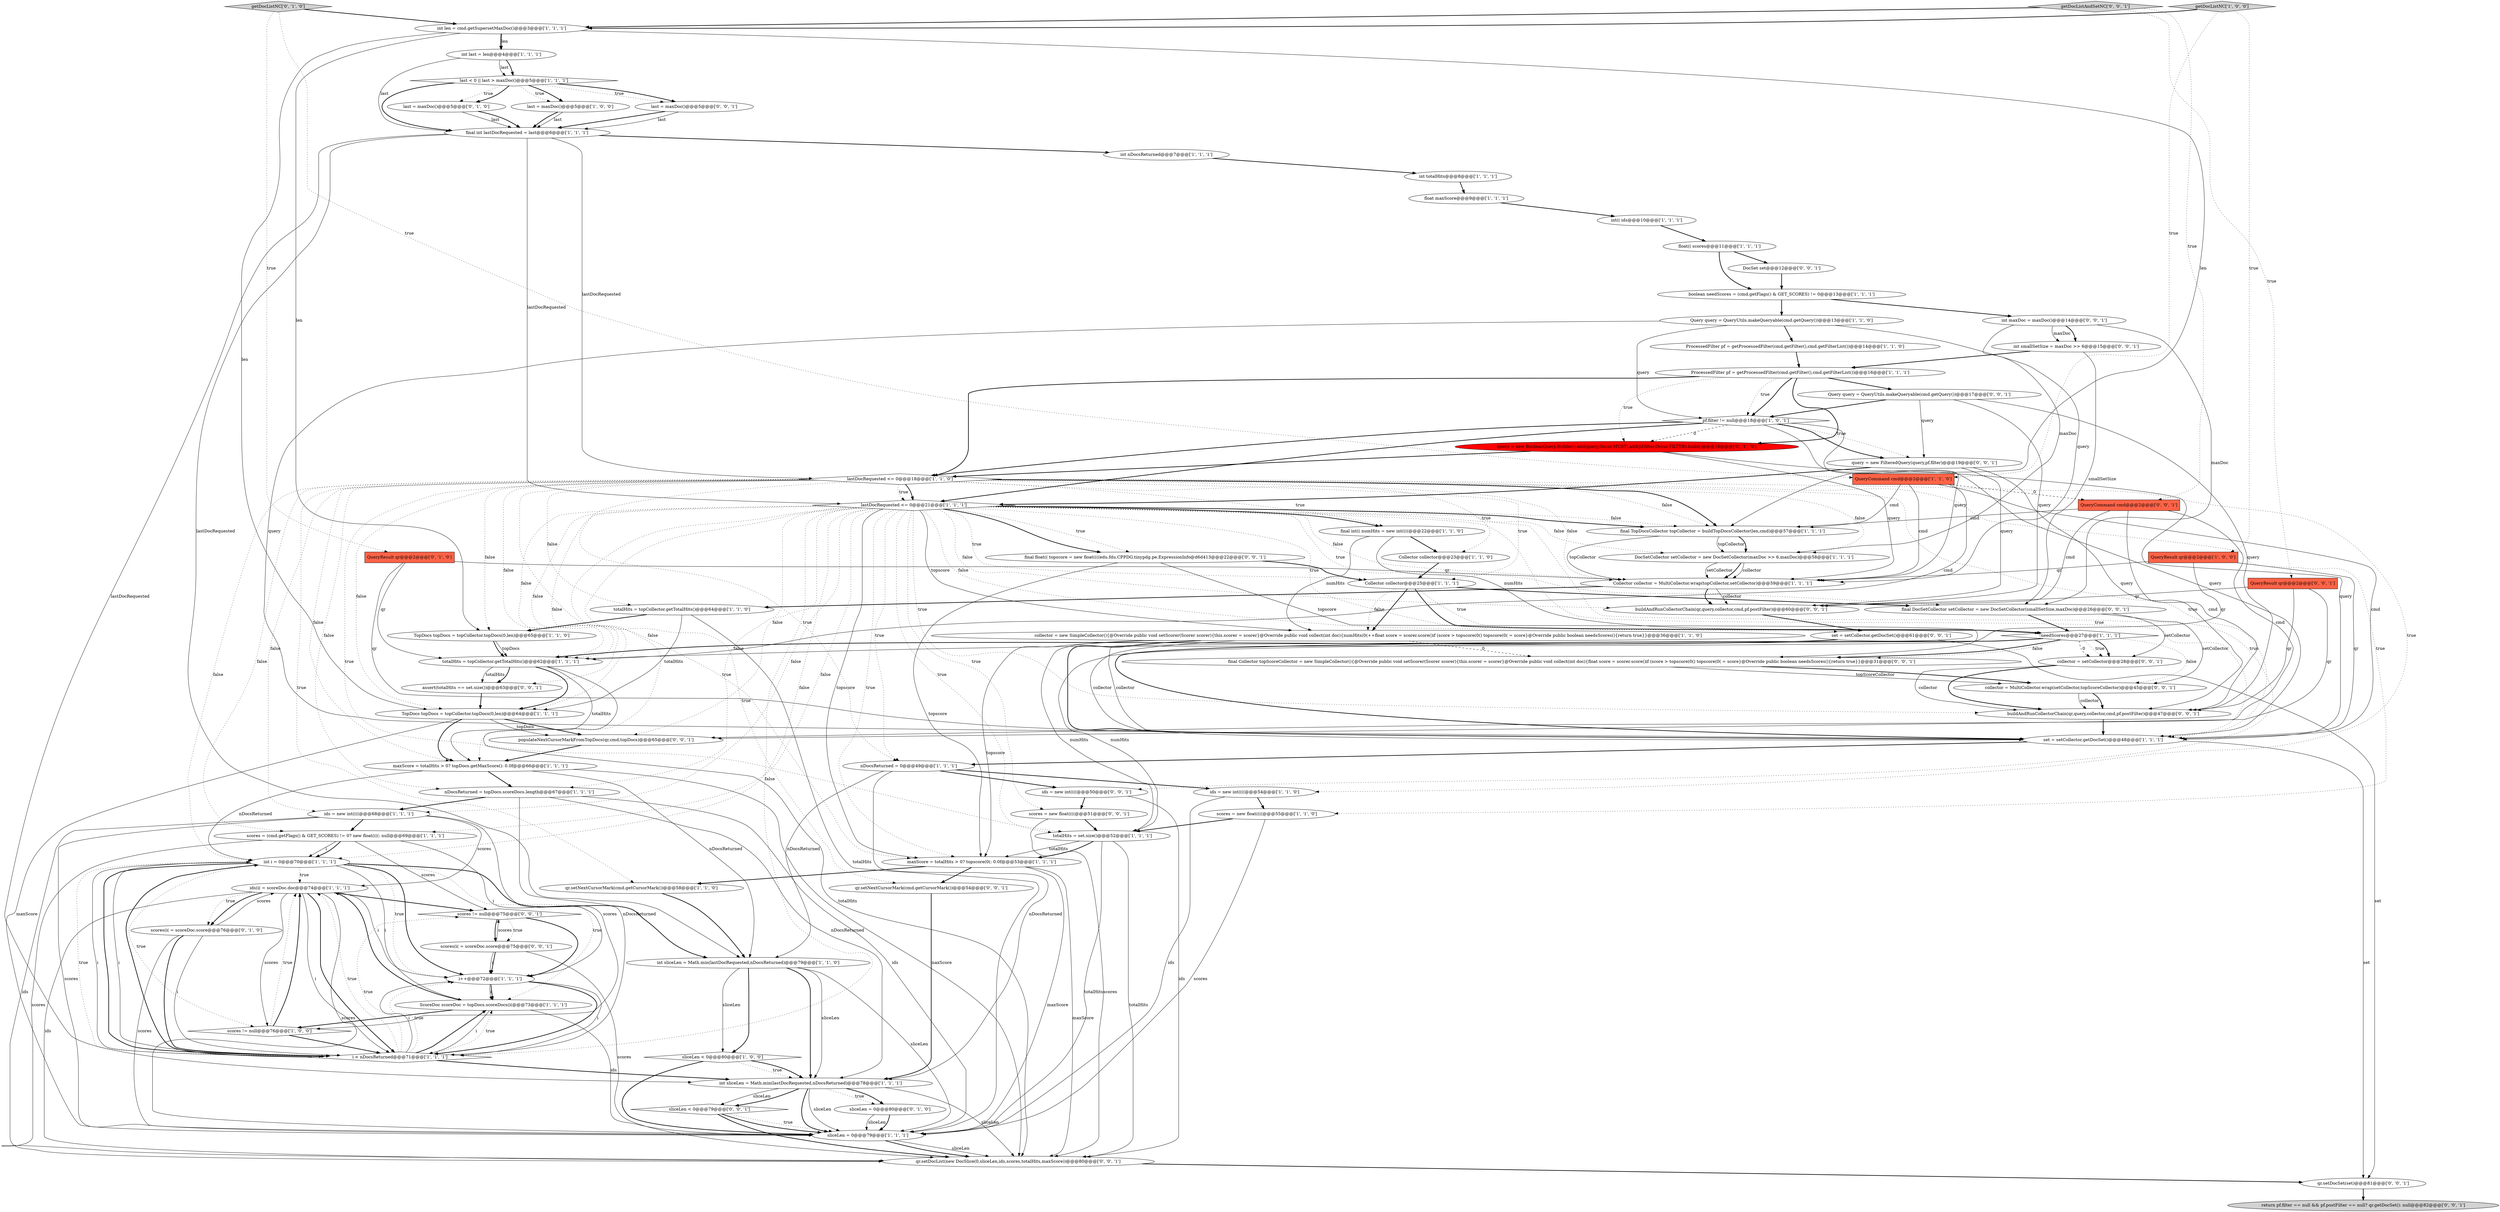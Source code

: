 digraph {
35 [style = filled, label = "pf.filter != null@@@18@@@['1', '0', '1']", fillcolor = white, shape = diamond image = "AAA0AAABBB1BBB"];
13 [style = filled, label = "int nDocsReturned@@@7@@@['1', '1', '1']", fillcolor = white, shape = ellipse image = "AAA0AAABBB1BBB"];
7 [style = filled, label = "totalHits = topCollector.getTotalHits()@@@62@@@['1', '1', '1']", fillcolor = white, shape = ellipse image = "AAA0AAABBB1BBB"];
54 [style = filled, label = "QueryResult qr@@@2@@@['0', '1', '0']", fillcolor = tomato, shape = box image = "AAA0AAABBB2BBB"];
28 [style = filled, label = "lastDocRequested <= 0@@@18@@@['1', '1', '0']", fillcolor = white, shape = diamond image = "AAA0AAABBB1BBB"];
12 [style = filled, label = "final int lastDocRequested = last@@@6@@@['1', '1', '1']", fillcolor = white, shape = ellipse image = "AAA0AAABBB1BBB"];
80 [style = filled, label = "query = new FilteredQuery(query,pf.filter)@@@19@@@['0', '0', '1']", fillcolor = white, shape = ellipse image = "AAA0AAABBB3BBB"];
20 [style = filled, label = "qr.setNextCursorMark(cmd.getCursorMark())@@@58@@@['1', '1', '0']", fillcolor = white, shape = ellipse image = "AAA0AAABBB1BBB"];
72 [style = filled, label = "scores != null@@@75@@@['0', '0', '1']", fillcolor = white, shape = diamond image = "AAA0AAABBB3BBB"];
63 [style = filled, label = "scores = new float((((@@@51@@@['0', '0', '1']", fillcolor = white, shape = ellipse image = "AAA0AAABBB3BBB"];
56 [style = filled, label = "scores(i( = scoreDoc.score@@@76@@@['0', '1', '0']", fillcolor = white, shape = ellipse image = "AAA0AAABBB2BBB"];
61 [style = filled, label = "Query query = QueryUtils.makeQueryable(cmd.getQuery())@@@17@@@['0', '0', '1']", fillcolor = white, shape = ellipse image = "AAA0AAABBB3BBB"];
33 [style = filled, label = "float maxScore@@@9@@@['1', '1', '1']", fillcolor = white, shape = ellipse image = "AAA0AAABBB1BBB"];
79 [style = filled, label = "collector = MultiCollector.wrap(setCollector,topScoreCollector)@@@45@@@['0', '0', '1']", fillcolor = white, shape = ellipse image = "AAA0AAABBB3BBB"];
8 [style = filled, label = "int i = 0@@@70@@@['1', '1', '1']", fillcolor = white, shape = ellipse image = "AAA0AAABBB1BBB"];
14 [style = filled, label = "last = maxDoc()@@@5@@@['1', '0', '0']", fillcolor = white, shape = ellipse image = "AAA0AAABBB1BBB"];
10 [style = filled, label = "Collector collector@@@23@@@['1', '1', '0']", fillcolor = white, shape = ellipse image = "AAA0AAABBB1BBB"];
24 [style = filled, label = "Collector collector@@@25@@@['1', '1', '1']", fillcolor = white, shape = ellipse image = "AAA0AAABBB1BBB"];
50 [style = filled, label = "ids(i( = scoreDoc.doc@@@74@@@['1', '1', '1']", fillcolor = white, shape = ellipse image = "AAA0AAABBB1BBB"];
30 [style = filled, label = "totalHits = set.size()@@@52@@@['1', '1', '1']", fillcolor = white, shape = ellipse image = "AAA0AAABBB1BBB"];
27 [style = filled, label = "collector = new SimpleCollector(){@Override public void setScorer(Scorer scorer){this.scorer = scorer}@Override public void collect(int doc){numHits(0(++float score = scorer.score()if (score > topscore(0() topscore(0( = score}@Override public boolean needsScores(){return true}}@@@36@@@['1', '1', '0']", fillcolor = white, shape = ellipse image = "AAA0AAABBB1BBB"];
3 [style = filled, label = "int(( ids@@@10@@@['1', '1', '1']", fillcolor = white, shape = ellipse image = "AAA0AAABBB1BBB"];
45 [style = filled, label = "ids = new int((((@@@54@@@['1', '1', '0']", fillcolor = white, shape = ellipse image = "AAA0AAABBB1BBB"];
83 [style = filled, label = "return pf.filter == null && pf.postFilter == null? qr.getDocSet(): null@@@82@@@['0', '0', '1']", fillcolor = lightgray, shape = ellipse image = "AAA0AAABBB3BBB"];
68 [style = filled, label = "ids = new int((((@@@50@@@['0', '0', '1']", fillcolor = white, shape = ellipse image = "AAA0AAABBB3BBB"];
0 [style = filled, label = "int sliceLen = Math.min(lastDocRequested,nDocsReturned)@@@79@@@['1', '1', '0']", fillcolor = white, shape = ellipse image = "AAA0AAABBB1BBB"];
18 [style = filled, label = "last < 0 || last > maxDoc()@@@5@@@['1', '1', '1']", fillcolor = white, shape = diamond image = "AAA0AAABBB1BBB"];
4 [style = filled, label = "i++@@@72@@@['1', '1', '1']", fillcolor = white, shape = ellipse image = "AAA0AAABBB1BBB"];
38 [style = filled, label = "totalHits = topCollector.getTotalHits()@@@64@@@['1', '1', '0']", fillcolor = white, shape = ellipse image = "AAA0AAABBB1BBB"];
37 [style = filled, label = "lastDocRequested <= 0@@@21@@@['1', '1', '1']", fillcolor = white, shape = diamond image = "AAA0AAABBB1BBB"];
1 [style = filled, label = "nDocsReturned = 0@@@49@@@['1', '1', '1']", fillcolor = white, shape = ellipse image = "AAA0AAABBB1BBB"];
55 [style = filled, label = "query = new BooleanQuery.Builder().add(query,Occur.MUST).add(pf.filter,Occur.FILTER).build()@@@16@@@['0', '1', '0']", fillcolor = red, shape = ellipse image = "AAA1AAABBB2BBB"];
65 [style = filled, label = "DocSet set@@@12@@@['0', '0', '1']", fillcolor = white, shape = ellipse image = "AAA0AAABBB3BBB"];
26 [style = filled, label = "nDocsReturned = topDocs.scoreDocs.length@@@67@@@['1', '1', '1']", fillcolor = white, shape = ellipse image = "AAA0AAABBB1BBB"];
9 [style = filled, label = "ids = new int((((@@@68@@@['1', '1', '1']", fillcolor = white, shape = ellipse image = "AAA0AAABBB1BBB"];
36 [style = filled, label = "set = setCollector.getDocSet()@@@48@@@['1', '1', '1']", fillcolor = white, shape = ellipse image = "AAA0AAABBB1BBB"];
66 [style = filled, label = "sliceLen < 0@@@79@@@['0', '0', '1']", fillcolor = white, shape = diamond image = "AAA0AAABBB3BBB"];
78 [style = filled, label = "QueryCommand cmd@@@2@@@['0', '0', '1']", fillcolor = tomato, shape = box image = "AAA0AAABBB3BBB"];
41 [style = filled, label = "int totalHits@@@8@@@['1', '1', '1']", fillcolor = white, shape = ellipse image = "AAA0AAABBB1BBB"];
19 [style = filled, label = "QueryResult qr@@@2@@@['1', '0', '0']", fillcolor = tomato, shape = box image = "AAA0AAABBB1BBB"];
15 [style = filled, label = "!needScores@@@27@@@['1', '1', '1']", fillcolor = white, shape = diamond image = "AAA0AAABBB1BBB"];
42 [style = filled, label = "Collector collector = MultiCollector.wrap(topCollector,setCollector)@@@59@@@['1', '1', '1']", fillcolor = white, shape = ellipse image = "AAA0AAABBB1BBB"];
43 [style = filled, label = "final int(( numHits = new int((((@@@22@@@['1', '1', '0']", fillcolor = white, shape = ellipse image = "AAA0AAABBB1BBB"];
74 [style = filled, label = "final float(( topscore = new float((((edu.fdu.CPPDG.tinypdg.pe.ExpressionInfo@d6d413@@@22@@@['0', '0', '1']", fillcolor = white, shape = ellipse image = "AAA0AAABBB3BBB"];
76 [style = filled, label = "set = setCollector.getDocSet()@@@61@@@['0', '0', '1']", fillcolor = white, shape = ellipse image = "AAA0AAABBB3BBB"];
11 [style = filled, label = "getDocListNC['1', '0', '0']", fillcolor = lightgray, shape = diamond image = "AAA0AAABBB1BBB"];
77 [style = filled, label = "assert(totalHits == set.size())@@@63@@@['0', '0', '1']", fillcolor = white, shape = ellipse image = "AAA0AAABBB3BBB"];
5 [style = filled, label = "ProcessedFilter pf = getProcessedFilter(cmd.getFilter(),cmd.getFilterList())@@@14@@@['1', '1', '0']", fillcolor = white, shape = ellipse image = "AAA0AAABBB1BBB"];
52 [style = filled, label = "TopDocs topDocs = topCollector.topDocs(0,len)@@@64@@@['1', '1', '1']", fillcolor = white, shape = ellipse image = "AAA0AAABBB1BBB"];
40 [style = filled, label = "sliceLen = 0@@@79@@@['1', '1', '1']", fillcolor = white, shape = ellipse image = "AAA0AAABBB1BBB"];
34 [style = filled, label = "maxScore = totalHits > 0? topDocs.getMaxScore(): 0.0f@@@66@@@['1', '1', '1']", fillcolor = white, shape = ellipse image = "AAA0AAABBB1BBB"];
85 [style = filled, label = "qr.setDocSet(set)@@@81@@@['0', '0', '1']", fillcolor = white, shape = ellipse image = "AAA0AAABBB3BBB"];
81 [style = filled, label = "qr.setDocList(new DocSlice(0,sliceLen,ids,scores,totalHits,maxScore))@@@80@@@['0', '0', '1']", fillcolor = white, shape = ellipse image = "AAA0AAABBB3BBB"];
17 [style = filled, label = "TopDocs topDocs = topCollector.topDocs(0,len)@@@65@@@['1', '1', '0']", fillcolor = white, shape = ellipse image = "AAA0AAABBB1BBB"];
75 [style = filled, label = "final Collector topScoreCollector = new SimpleCollector(){@Override public void setScorer(Scorer scorer){this.scorer = scorer}@Override public void collect(int doc){float score = scorer.score()if (score > topscore(0() topscore(0( = score}@Override public boolean needsScores(){return true}}@@@31@@@['0', '0', '1']", fillcolor = white, shape = ellipse image = "AAA0AAABBB3BBB"];
62 [style = filled, label = "QueryResult qr@@@2@@@['0', '0', '1']", fillcolor = tomato, shape = box image = "AAA0AAABBB3BBB"];
53 [style = filled, label = "last = maxDoc()@@@5@@@['0', '1', '0']", fillcolor = white, shape = ellipse image = "AAA0AAABBB2BBB"];
57 [style = filled, label = "getDocListNC['0', '1', '0']", fillcolor = lightgray, shape = diamond image = "AAA0AAABBB2BBB"];
39 [style = filled, label = "ProcessedFilter pf = getProcessedFilter(cmd.getFilter(),cmd.getFilterList())@@@16@@@['1', '1', '1']", fillcolor = white, shape = ellipse image = "AAA0AAABBB1BBB"];
2 [style = filled, label = "final TopDocsCollector topCollector = buildTopDocsCollector(len,cmd)@@@57@@@['1', '1', '1']", fillcolor = white, shape = ellipse image = "AAA0AAABBB1BBB"];
49 [style = filled, label = "scores != null@@@76@@@['1', '0', '0']", fillcolor = white, shape = diamond image = "AAA0AAABBB1BBB"];
16 [style = filled, label = "scores = (cmd.getFlags() & GET_SCORES) != 0? new float((((: null@@@69@@@['1', '1', '1']", fillcolor = white, shape = ellipse image = "AAA0AAABBB1BBB"];
86 [style = filled, label = "getDocListAndSetNC['0', '0', '1']", fillcolor = lightgray, shape = diamond image = "AAA0AAABBB3BBB"];
22 [style = filled, label = "ScoreDoc scoreDoc = topDocs.scoreDocs(i(@@@73@@@['1', '1', '1']", fillcolor = white, shape = ellipse image = "AAA0AAABBB1BBB"];
82 [style = filled, label = "final DocSetCollector setCollector = new DocSetCollector(smallSetSize,maxDoc)@@@26@@@['0', '0', '1']", fillcolor = white, shape = ellipse image = "AAA0AAABBB3BBB"];
48 [style = filled, label = "scores = new float((((@@@55@@@['1', '1', '0']", fillcolor = white, shape = ellipse image = "AAA0AAABBB1BBB"];
21 [style = filled, label = "sliceLen < 0@@@80@@@['1', '0', '0']", fillcolor = white, shape = diamond image = "AAA0AAABBB1BBB"];
84 [style = filled, label = "qr.setNextCursorMark(cmd.getCursorMark())@@@54@@@['0', '0', '1']", fillcolor = white, shape = ellipse image = "AAA0AAABBB3BBB"];
59 [style = filled, label = "collector = setCollector@@@28@@@['0', '0', '1']", fillcolor = white, shape = ellipse image = "AAA0AAABBB3BBB"];
64 [style = filled, label = "buildAndRunCollectorChain(qr,query,collector,cmd,pf.postFilter)@@@47@@@['0', '0', '1']", fillcolor = white, shape = ellipse image = "AAA0AAABBB3BBB"];
25 [style = filled, label = "int len = cmd.getSupersetMaxDoc()@@@3@@@['1', '1', '1']", fillcolor = white, shape = ellipse image = "AAA0AAABBB1BBB"];
71 [style = filled, label = "buildAndRunCollectorChain(qr,query,collector,cmd,pf.postFilter)@@@60@@@['0', '0', '1']", fillcolor = white, shape = ellipse image = "AAA0AAABBB3BBB"];
44 [style = filled, label = "int last = len@@@4@@@['1', '1', '1']", fillcolor = white, shape = ellipse image = "AAA0AAABBB1BBB"];
29 [style = filled, label = "int sliceLen = Math.min(lastDocRequested,nDocsReturned)@@@78@@@['1', '1', '1']", fillcolor = white, shape = ellipse image = "AAA0AAABBB1BBB"];
23 [style = filled, label = "maxScore = totalHits > 0? topscore(0(: 0.0f@@@53@@@['1', '1', '1']", fillcolor = white, shape = ellipse image = "AAA0AAABBB1BBB"];
60 [style = filled, label = "int smallSetSize = maxDoc >> 6@@@15@@@['0', '0', '1']", fillcolor = white, shape = ellipse image = "AAA0AAABBB3BBB"];
32 [style = filled, label = "QueryCommand cmd@@@2@@@['1', '1', '0']", fillcolor = tomato, shape = box image = "AAA0AAABBB1BBB"];
58 [style = filled, label = "sliceLen = 0@@@80@@@['0', '1', '0']", fillcolor = white, shape = ellipse image = "AAA0AAABBB2BBB"];
6 [style = filled, label = "boolean needScores = (cmd.getFlags() & GET_SCORES) != 0@@@13@@@['1', '1', '1']", fillcolor = white, shape = ellipse image = "AAA0AAABBB1BBB"];
31 [style = filled, label = "float(( scores@@@11@@@['1', '1', '1']", fillcolor = white, shape = ellipse image = "AAA0AAABBB1BBB"];
69 [style = filled, label = "int maxDoc = maxDoc()@@@14@@@['0', '0', '1']", fillcolor = white, shape = ellipse image = "AAA0AAABBB3BBB"];
47 [style = filled, label = "DocSetCollector setCollector = new DocSetCollector(maxDoc >> 6,maxDoc)@@@58@@@['1', '1', '1']", fillcolor = white, shape = ellipse image = "AAA0AAABBB1BBB"];
70 [style = filled, label = "scores(i( = scoreDoc.score@@@75@@@['0', '0', '1']", fillcolor = white, shape = ellipse image = "AAA0AAABBB3BBB"];
73 [style = filled, label = "last = maxDoc()@@@5@@@['0', '0', '1']", fillcolor = white, shape = ellipse image = "AAA0AAABBB3BBB"];
46 [style = filled, label = "i < nDocsReturned@@@71@@@['1', '1', '1']", fillcolor = white, shape = diamond image = "AAA0AAABBB1BBB"];
51 [style = filled, label = "Query query = QueryUtils.makeQueryable(cmd.getQuery())@@@13@@@['1', '1', '0']", fillcolor = white, shape = ellipse image = "AAA0AAABBB1BBB"];
67 [style = filled, label = "populateNextCursorMarkFromTopDocs(qr,cmd,topDocs)@@@65@@@['0', '0', '1']", fillcolor = white, shape = ellipse image = "AAA0AAABBB3BBB"];
0->40 [style = solid, label="sliceLen"];
51->5 [style = bold, label=""];
64->36 [style = bold, label=""];
55->42 [style = solid, label="query"];
42->71 [style = bold, label=""];
17->7 [style = solid, label="topDocs"];
73->12 [style = solid, label="last"];
69->60 [style = bold, label=""];
61->71 [style = solid, label="query"];
26->29 [style = solid, label="nDocsReturned"];
10->24 [style = bold, label=""];
19->7 [style = solid, label="qr"];
47->42 [style = solid, label="collector"];
20->0 [style = bold, label=""];
73->12 [style = bold, label=""];
54->42 [style = solid, label="qr"];
39->61 [style = bold, label=""];
26->46 [style = solid, label="nDocsReturned"];
26->9 [style = bold, label=""];
50->56 [style = bold, label=""];
38->40 [style = solid, label="totalHits"];
84->29 [style = bold, label=""];
37->1 [style = dotted, label="true"];
72->4 [style = bold, label=""];
7->52 [style = bold, label=""];
6->69 [style = bold, label=""];
45->48 [style = bold, label=""];
8->4 [style = dotted, label="true"];
25->44 [style = bold, label=""];
9->16 [style = bold, label=""];
39->55 [style = dotted, label="true"];
28->2 [style = dotted, label="false"];
35->36 [style = solid, label="query"];
79->64 [style = solid, label="collector"];
8->0 [style = bold, label=""];
1->68 [style = bold, label=""];
28->30 [style = dotted, label="true"];
37->7 [style = dotted, label="false"];
37->43 [style = bold, label=""];
0->29 [style = solid, label="sliceLen"];
27->36 [style = solid, label="collector"];
37->15 [style = dotted, label="true"];
37->8 [style = dotted, label="false"];
18->73 [style = dotted, label="true"];
31->6 [style = bold, label=""];
67->34 [style = bold, label=""];
29->66 [style = solid, label="sliceLen"];
32->78 [style = dashed, label="0"];
14->12 [style = solid, label="last"];
1->0 [style = solid, label="nDocsReturned"];
34->26 [style = bold, label=""];
34->0 [style = solid, label="nDocsReturned"];
35->37 [style = bold, label=""];
52->67 [style = bold, label=""];
37->42 [style = dotted, label="false"];
0->21 [style = solid, label="sliceLen"];
44->12 [style = solid, label="last"];
15->59 [style = dashed, label="0"];
82->59 [style = solid, label="setCollector"];
12->28 [style = solid, label="lastDocRequested"];
43->27 [style = solid, label="numHits"];
28->47 [style = dotted, label="false"];
8->22 [style = dotted, label="true"];
37->63 [style = dotted, label="true"];
37->36 [style = dotted, label="true"];
44->18 [style = bold, label=""];
28->38 [style = dotted, label="false"];
16->4 [style = solid, label="i"];
61->80 [style = solid, label="query"];
80->71 [style = solid, label="query"];
9->50 [style = solid, label="scores"];
75->79 [style = solid, label="topScoreCollector"];
2->42 [style = solid, label="topCollector"];
7->77 [style = solid, label="totalHits"];
8->4 [style = bold, label=""];
60->39 [style = bold, label=""];
51->35 [style = solid, label="query"];
29->81 [style = solid, label="sliceLen"];
24->27 [style = bold, label=""];
82->79 [style = solid, label="setCollector"];
68->81 [style = solid, label="ids"];
70->81 [style = solid, label="scores"];
11->25 [style = bold, label=""];
4->46 [style = bold, label=""];
37->47 [style = dotted, label="false"];
37->16 [style = dotted, label="false"];
39->35 [style = dotted, label="true"];
37->34 [style = dotted, label="false"];
59->64 [style = bold, label=""];
55->36 [style = solid, label="query"];
28->10 [style = dotted, label="true"];
28->37 [style = bold, label=""];
74->75 [style = solid, label="topscore"];
33->3 [style = bold, label=""];
37->67 [style = dotted, label="false"];
8->46 [style = dotted, label="true"];
5->39 [style = bold, label=""];
57->54 [style = dotted, label="true"];
35->80 [style = dotted, label="true"];
21->29 [style = dotted, label="true"];
8->46 [style = solid, label="i"];
22->50 [style = bold, label=""];
18->12 [style = bold, label=""];
56->46 [style = bold, label=""];
0->29 [style = bold, label=""];
28->36 [style = dotted, label="true"];
29->66 [style = bold, label=""];
0->21 [style = bold, label=""];
37->46 [style = dotted, label="false"];
86->78 [style = dotted, label="true"];
32->42 [style = solid, label="cmd"];
57->25 [style = bold, label=""];
40->81 [style = bold, label=""];
37->64 [style = dotted, label="true"];
30->23 [style = solid, label="totalHits"];
38->52 [style = solid, label="totalHits"];
51->42 [style = solid, label="query"];
32->7 [style = solid, label="cmd"];
30->81 [style = solid, label="totalHits"];
22->49 [style = bold, label=""];
65->6 [style = bold, label=""];
35->80 [style = bold, label=""];
37->74 [style = bold, label=""];
35->28 [style = bold, label=""];
16->81 [style = solid, label="scores"];
56->50 [style = solid, label="scores"];
27->30 [style = solid, label="numHits"];
70->72 [style = solid, label="scores"];
8->50 [style = dotted, label="true"];
22->46 [style = solid, label="i"];
86->62 [style = dotted, label="true"];
28->8 [style = dotted, label="false"];
21->29 [style = bold, label=""];
24->82 [style = bold, label=""];
28->24 [style = dotted, label="true"];
28->16 [style = dotted, label="false"];
69->60 [style = solid, label="maxDoc"];
9->81 [style = solid, label="ids"];
37->23 [style = solid, label="topscore"];
78->64 [style = solid, label="cmd"];
39->35 [style = bold, label=""];
50->49 [style = solid, label="scores"];
63->81 [style = solid, label="scores"];
49->46 [style = bold, label=""];
47->42 [style = solid, label="setCollector"];
37->77 [style = dotted, label="false"];
50->40 [style = solid, label="scores"];
53->12 [style = solid, label="last"];
58->40 [style = solid, label="sliceLen"];
43->10 [style = bold, label=""];
29->40 [style = bold, label=""];
28->23 [style = dotted, label="true"];
11->19 [style = dotted, label="true"];
35->42 [style = solid, label="query"];
62->67 [style = solid, label="qr"];
75->79 [style = bold, label=""];
15->75 [style = bold, label=""];
50->72 [style = bold, label=""];
15->59 [style = dotted, label="true"];
28->37 [style = dotted, label="true"];
1->45 [style = bold, label=""];
25->52 [style = solid, label="len"];
15->36 [style = solid, label="collector"];
16->8 [style = solid, label="i"];
48->40 [style = solid, label="scores"];
12->37 [style = solid, label="lastDocRequested"];
54->7 [style = solid, label="qr"];
62->64 [style = solid, label="qr"];
42->38 [style = bold, label=""];
38->17 [style = bold, label=""];
26->40 [style = solid, label="ids"];
15->36 [style = bold, label=""];
4->22 [style = bold, label=""];
18->73 [style = bold, label=""];
12->29 [style = solid, label="lastDocRequested"];
28->17 [style = dotted, label="false"];
18->53 [style = dotted, label="true"];
46->4 [style = solid, label="i"];
19->36 [style = solid, label="qr"];
23->20 [style = bold, label=""];
35->55 [style = dashed, label="0"];
23->84 [style = bold, label=""];
50->4 [style = solid, label="i"];
74->24 [style = bold, label=""];
42->71 [style = solid, label="collector"];
37->74 [style = dotted, label="true"];
47->42 [style = bold, label=""];
19->42 [style = solid, label="qr"];
16->8 [style = bold, label=""];
28->20 [style = dotted, label="true"];
52->67 [style = solid, label="topDocs"];
86->25 [style = bold, label=""];
68->63 [style = bold, label=""];
6->51 [style = bold, label=""];
49->50 [style = dotted, label="true"];
46->8 [style = solid, label="i"];
76->85 [style = solid, label="set"];
37->2 [style = dotted, label="false"];
15->30 [style = solid, label="numHits"];
44->18 [style = solid, label="last"];
28->1 [style = dotted, label="true"];
28->45 [style = dotted, label="true"];
80->37 [style = bold, label=""];
51->36 [style = solid, label="query"];
60->82 [style = solid, label="smallSetSize"];
49->50 [style = bold, label=""];
32->2 [style = solid, label="cmd"];
9->40 [style = solid, label="scores"];
7->77 [style = bold, label=""];
46->29 [style = bold, label=""];
37->26 [style = dotted, label="false"];
2->47 [style = solid, label="topCollector"];
74->23 [style = solid, label="topscore"];
13->41 [style = bold, label=""];
71->76 [style = bold, label=""];
12->13 [style = bold, label=""];
27->75 [style = dashed, label="0"];
25->2 [style = solid, label="len"];
59->64 [style = solid, label="collector"];
28->9 [style = dotted, label="false"];
22->40 [style = solid, label="ids"];
7->34 [style = solid, label="totalHits"];
32->36 [style = solid, label="cmd"];
23->40 [style = solid, label="maxScore"];
69->82 [style = solid, label="maxDoc"];
4->46 [style = solid, label="i"];
46->8 [style = bold, label=""];
46->50 [style = dotted, label="true"];
23->81 [style = solid, label="maxScore"];
78->71 [style = solid, label="cmd"];
72->70 [style = dotted, label="true"];
28->43 [style = dotted, label="true"];
66->81 [style = bold, label=""];
70->4 [style = bold, label=""];
40->81 [style = solid, label="sliceLen"];
37->2 [style = bold, label=""];
37->82 [style = dotted, label="true"];
37->27 [style = solid, label="topscore"];
41->33 [style = bold, label=""];
37->9 [style = dotted, label="false"];
46->22 [style = dotted, label="true"];
48->30 [style = bold, label=""];
56->40 [style = solid, label="scores"];
85->83 [style = bold, label=""];
50->81 [style = solid, label="ids"];
25->17 [style = solid, label="len"];
50->46 [style = solid, label="i"];
34->8 [style = solid, label="nDocsReturned"];
2->47 [style = bold, label=""];
53->12 [style = bold, label=""];
31->65 [style = bold, label=""];
46->22 [style = bold, label=""];
57->32 [style = dotted, label="true"];
12->0 [style = solid, label="lastDocRequested"];
4->22 [style = solid, label="i"];
24->15 [style = bold, label=""];
36->85 [style = solid, label="set"];
61->35 [style = bold, label=""];
28->42 [style = dotted, label="false"];
28->26 [style = dotted, label="false"];
11->32 [style = dotted, label="true"];
29->58 [style = dotted, label="true"];
37->68 [style = dotted, label="true"];
46->4 [style = dotted, label="true"];
27->36 [style = bold, label=""];
46->72 [style = dotted, label="true"];
70->4 [style = solid, label="i"];
39->55 [style = bold, label=""];
81->85 [style = bold, label=""];
3->31 [style = bold, label=""];
80->64 [style = solid, label="query"];
50->46 [style = bold, label=""];
29->58 [style = bold, label=""];
72->70 [style = bold, label=""];
66->40 [style = bold, label=""];
28->34 [style = dotted, label="false"];
30->23 [style = bold, label=""];
8->22 [style = solid, label="i"];
37->24 [style = dotted, label="true"];
1->29 [style = solid, label="nDocsReturned"];
78->2 [style = solid, label="cmd"];
16->72 [style = solid, label="scores"];
58->40 [style = bold, label=""];
37->71 [style = dotted, label="false"];
18->53 [style = bold, label=""];
61->64 [style = solid, label="query"];
9->49 [style = solid, label="scores"];
25->44 [style = solid, label="len"];
52->34 [style = bold, label=""];
28->48 [style = dotted, label="true"];
43->15 [style = solid, label="numHits"];
15->59 [style = bold, label=""];
28->52 [style = dotted, label="false"];
30->40 [style = solid, label="totalHits"];
54->36 [style = solid, label="qr"];
39->28 [style = bold, label=""];
36->1 [style = bold, label=""];
63->30 [style = bold, label=""];
18->14 [style = dotted, label="true"];
37->30 [style = dotted, label="true"];
17->7 [style = bold, label=""];
45->40 [style = solid, label="ids"];
28->2 [style = bold, label=""];
29->40 [style = solid, label="sliceLen"];
52->40 [style = solid, label="maxScore"];
8->46 [style = bold, label=""];
24->27 [style = dotted, label="false"];
37->84 [style = dotted, label="true"];
34->81 [style = solid, label="maxScore"];
27->23 [style = solid, label="topscore"];
79->64 [style = bold, label=""];
76->7 [style = bold, label=""];
37->76 [style = dotted, label="false"];
69->47 [style = solid, label="maxDoc"];
15->79 [style = dotted, label="false"];
77->52 [style = bold, label=""];
14->12 [style = bold, label=""];
28->7 [style = dotted, label="false"];
24->15 [style = dotted, label="true"];
50->56 [style = dotted, label="true"];
21->40 [style = bold, label=""];
62->71 [style = solid, label="qr"];
37->23 [style = dotted, label="true"];
55->28 [style = bold, label=""];
37->52 [style = dotted, label="false"];
18->14 [style = bold, label=""];
82->15 [style = bold, label=""];
78->67 [style = solid, label="cmd"];
7->81 [style = solid, label="totalHits"];
15->75 [style = dotted, label="false"];
66->40 [style = dotted, label="true"];
8->49 [style = dotted, label="true"];
56->46 [style = solid, label="i"];
}
